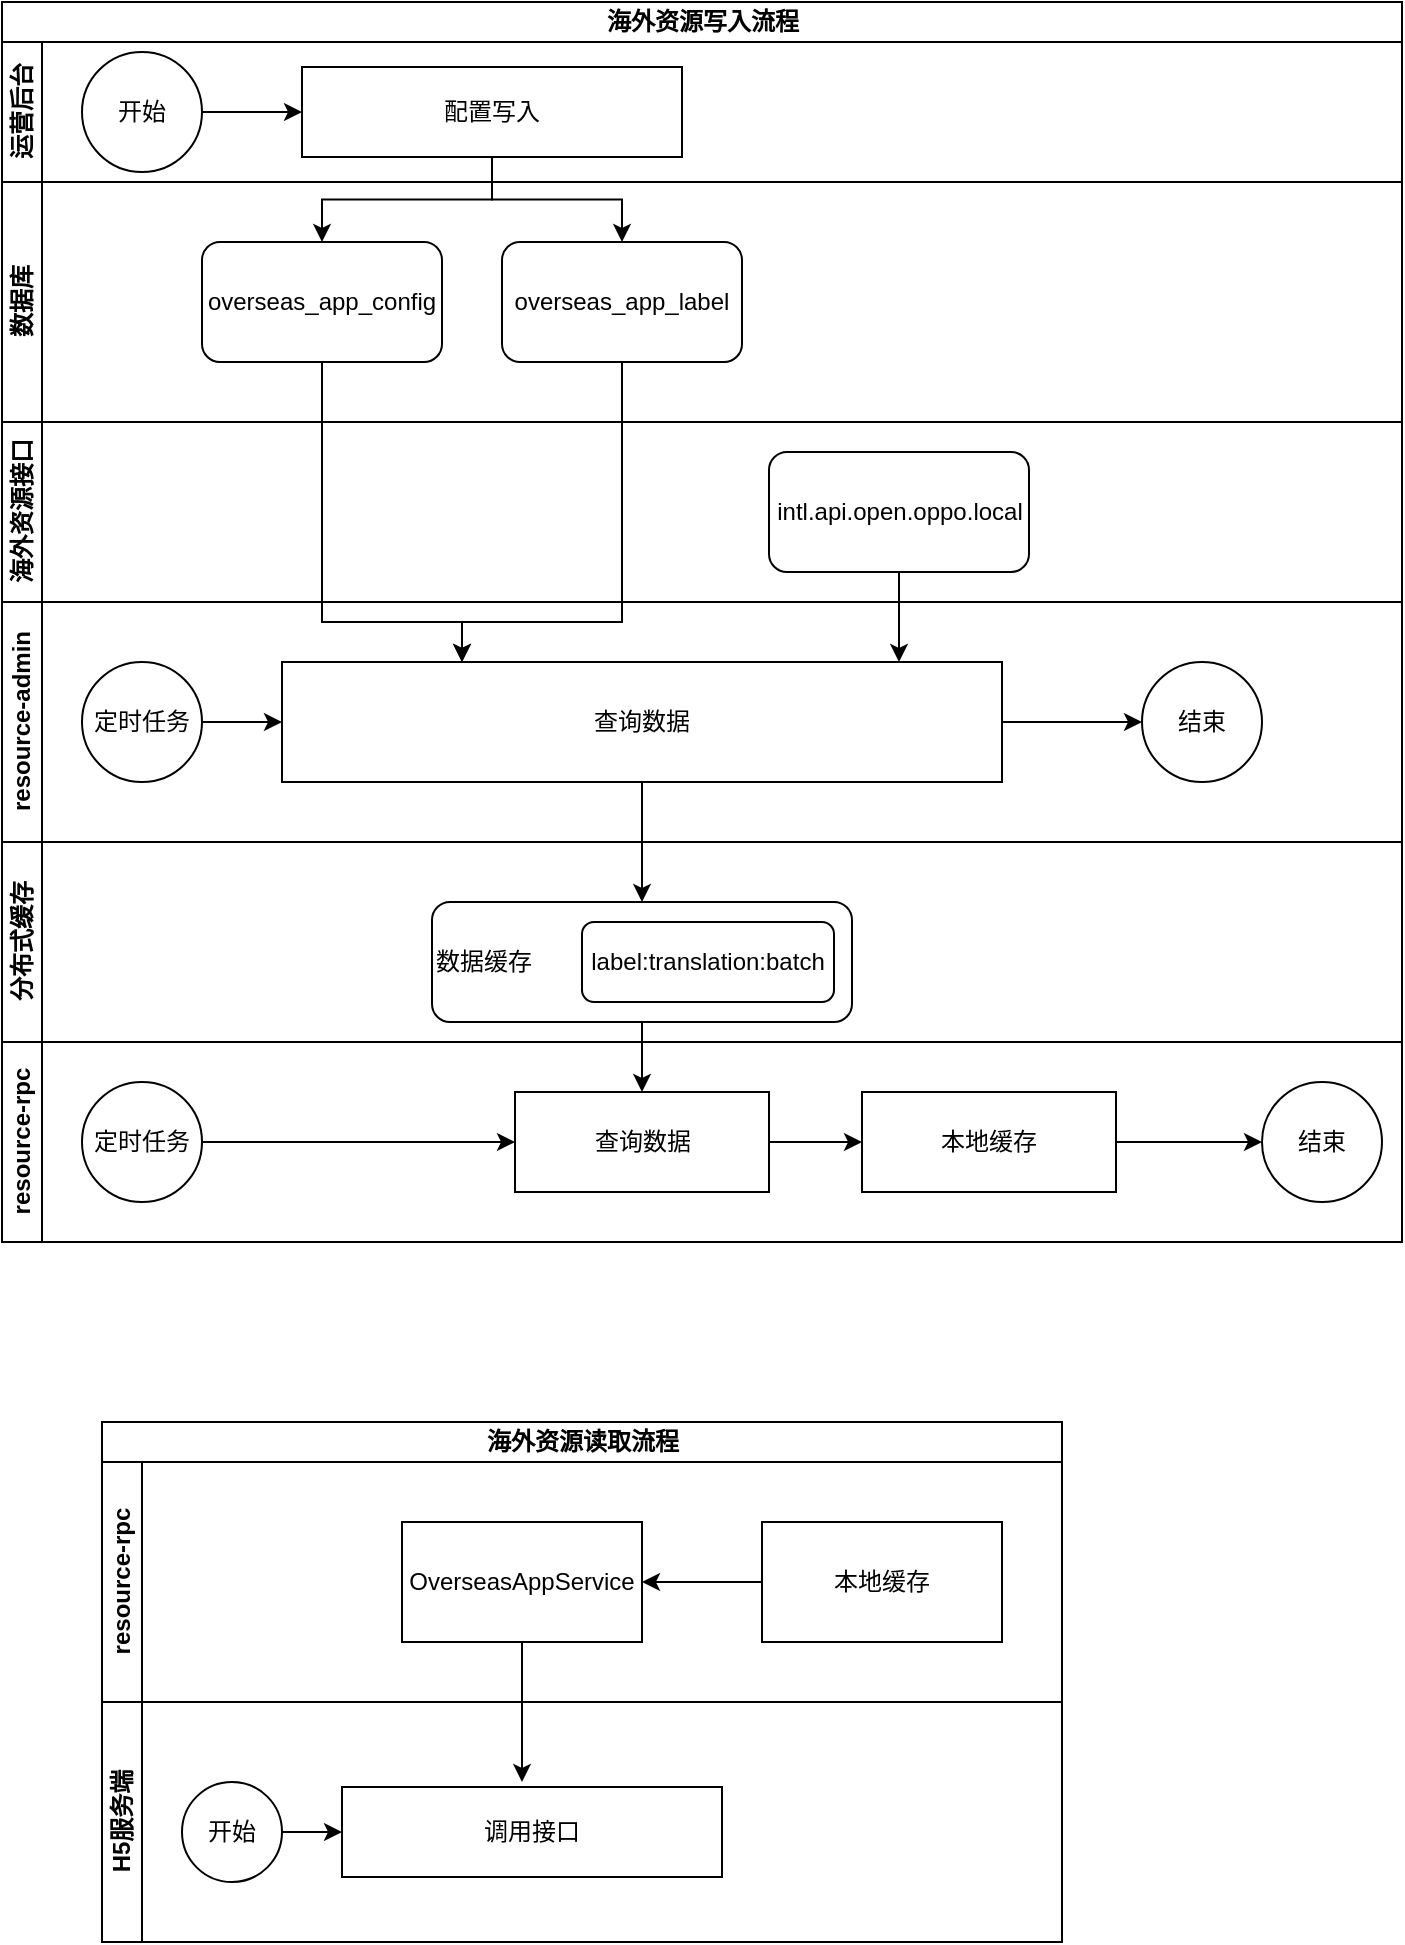 <mxfile version="21.8.2" type="github">
  <diagram name="第 1 页" id="R1pX3bboMI2ceJxk94YC">
    <mxGraphModel dx="2022" dy="1060" grid="1" gridSize="10" guides="1" tooltips="1" connect="1" arrows="1" fold="1" page="1" pageScale="1" pageWidth="827" pageHeight="1169" math="0" shadow="0">
      <root>
        <mxCell id="0" />
        <mxCell id="1" parent="0" />
        <mxCell id="YkHYq3g6I9ERcJjr3e46-13" value="海外资源写入流程" style="swimlane;childLayout=stackLayout;resizeParent=1;resizeParentMax=0;horizontal=1;startSize=20;horizontalStack=0;html=1;" vertex="1" parent="1">
          <mxGeometry x="90" y="740" width="700" height="620" as="geometry" />
        </mxCell>
        <mxCell id="YkHYq3g6I9ERcJjr3e46-14" value="运营后台" style="swimlane;startSize=20;horizontal=0;html=1;" vertex="1" parent="YkHYq3g6I9ERcJjr3e46-13">
          <mxGeometry y="20" width="700" height="70" as="geometry" />
        </mxCell>
        <mxCell id="YkHYq3g6I9ERcJjr3e46-106" style="edgeStyle=orthogonalEdgeStyle;rounded=0;orthogonalLoop=1;jettySize=auto;html=1;entryX=0;entryY=0.5;entryDx=0;entryDy=0;" edge="1" parent="YkHYq3g6I9ERcJjr3e46-14" source="YkHYq3g6I9ERcJjr3e46-66" target="YkHYq3g6I9ERcJjr3e46-67">
          <mxGeometry relative="1" as="geometry" />
        </mxCell>
        <mxCell id="YkHYq3g6I9ERcJjr3e46-66" value="开始" style="ellipse;whiteSpace=wrap;html=1;" vertex="1" parent="YkHYq3g6I9ERcJjr3e46-14">
          <mxGeometry x="40" y="5" width="60" height="60" as="geometry" />
        </mxCell>
        <mxCell id="YkHYq3g6I9ERcJjr3e46-67" value="配置写入" style="whiteSpace=wrap;html=1;" vertex="1" parent="YkHYq3g6I9ERcJjr3e46-14">
          <mxGeometry x="150" y="12.5" width="190" height="45" as="geometry" />
        </mxCell>
        <mxCell id="YkHYq3g6I9ERcJjr3e46-15" value="数据库" style="swimlane;startSize=20;horizontal=0;html=1;" vertex="1" parent="YkHYq3g6I9ERcJjr3e46-13">
          <mxGeometry y="90" width="700" height="120" as="geometry" />
        </mxCell>
        <mxCell id="YkHYq3g6I9ERcJjr3e46-53" value="overseas_app_config" style="rounded=1;whiteSpace=wrap;html=1;" vertex="1" parent="YkHYq3g6I9ERcJjr3e46-15">
          <mxGeometry x="100" y="30" width="120" height="60" as="geometry" />
        </mxCell>
        <mxCell id="YkHYq3g6I9ERcJjr3e46-54" value="overseas_app_label" style="rounded=1;whiteSpace=wrap;html=1;" vertex="1" parent="YkHYq3g6I9ERcJjr3e46-15">
          <mxGeometry x="250" y="30" width="120" height="60" as="geometry" />
        </mxCell>
        <mxCell id="YkHYq3g6I9ERcJjr3e46-16" value="海外资源接口" style="swimlane;startSize=20;horizontal=0;html=1;" vertex="1" parent="YkHYq3g6I9ERcJjr3e46-13">
          <mxGeometry y="210" width="700" height="90" as="geometry" />
        </mxCell>
        <mxCell id="YkHYq3g6I9ERcJjr3e46-56" value="intl.api.open.oppo.local" style="rounded=1;whiteSpace=wrap;html=1;" vertex="1" parent="YkHYq3g6I9ERcJjr3e46-16">
          <mxGeometry x="383.5" y="15" width="130" height="60" as="geometry" />
        </mxCell>
        <mxCell id="YkHYq3g6I9ERcJjr3e46-18" value="resource-admin" style="swimlane;startSize=20;horizontal=0;html=1;" vertex="1" parent="YkHYq3g6I9ERcJjr3e46-13">
          <mxGeometry y="300" width="700" height="120" as="geometry" />
        </mxCell>
        <mxCell id="YkHYq3g6I9ERcJjr3e46-57" style="edgeStyle=orthogonalEdgeStyle;rounded=0;orthogonalLoop=1;jettySize=auto;html=1;entryX=0;entryY=0.5;entryDx=0;entryDy=0;" edge="1" parent="YkHYq3g6I9ERcJjr3e46-18" source="YkHYq3g6I9ERcJjr3e46-34" target="YkHYq3g6I9ERcJjr3e46-47">
          <mxGeometry relative="1" as="geometry" />
        </mxCell>
        <mxCell id="YkHYq3g6I9ERcJjr3e46-34" value="定时任务" style="ellipse;whiteSpace=wrap;html=1;aspect=fixed;" vertex="1" parent="YkHYq3g6I9ERcJjr3e46-18">
          <mxGeometry x="40" y="30" width="60" height="60" as="geometry" />
        </mxCell>
        <mxCell id="YkHYq3g6I9ERcJjr3e46-107" style="edgeStyle=orthogonalEdgeStyle;rounded=0;orthogonalLoop=1;jettySize=auto;html=1;" edge="1" parent="YkHYq3g6I9ERcJjr3e46-18" source="YkHYq3g6I9ERcJjr3e46-47">
          <mxGeometry relative="1" as="geometry">
            <mxPoint x="570" y="60.0" as="targetPoint" />
          </mxGeometry>
        </mxCell>
        <mxCell id="YkHYq3g6I9ERcJjr3e46-47" value="查询数据" style="whiteSpace=wrap;html=1;" vertex="1" parent="YkHYq3g6I9ERcJjr3e46-18">
          <mxGeometry x="140" y="30" width="360" height="60" as="geometry" />
        </mxCell>
        <mxCell id="YkHYq3g6I9ERcJjr3e46-108" value="结束" style="ellipse;whiteSpace=wrap;html=1;aspect=fixed;" vertex="1" parent="YkHYq3g6I9ERcJjr3e46-18">
          <mxGeometry x="570" y="30" width="60" height="60" as="geometry" />
        </mxCell>
        <mxCell id="YkHYq3g6I9ERcJjr3e46-35" value="分布式缓存" style="swimlane;startSize=20;horizontal=0;html=1;" vertex="1" parent="YkHYq3g6I9ERcJjr3e46-13">
          <mxGeometry y="420" width="700" height="100" as="geometry" />
        </mxCell>
        <mxCell id="YkHYq3g6I9ERcJjr3e46-76" value="数据缓存" style="rounded=1;whiteSpace=wrap;html=1;align=left;" vertex="1" parent="YkHYq3g6I9ERcJjr3e46-35">
          <mxGeometry x="215" y="30" width="210" height="60" as="geometry" />
        </mxCell>
        <mxCell id="YkHYq3g6I9ERcJjr3e46-79" value="label:translation:batch" style="rounded=1;whiteSpace=wrap;html=1;" vertex="1" parent="YkHYq3g6I9ERcJjr3e46-35">
          <mxGeometry x="290" y="40" width="126" height="40" as="geometry" />
        </mxCell>
        <mxCell id="YkHYq3g6I9ERcJjr3e46-68" style="edgeStyle=orthogonalEdgeStyle;rounded=0;orthogonalLoop=1;jettySize=auto;html=1;" edge="1" parent="YkHYq3g6I9ERcJjr3e46-13" source="YkHYq3g6I9ERcJjr3e46-67" target="YkHYq3g6I9ERcJjr3e46-53">
          <mxGeometry relative="1" as="geometry" />
        </mxCell>
        <mxCell id="YkHYq3g6I9ERcJjr3e46-72" style="edgeStyle=orthogonalEdgeStyle;rounded=0;orthogonalLoop=1;jettySize=auto;html=1;" edge="1" parent="YkHYq3g6I9ERcJjr3e46-13" source="YkHYq3g6I9ERcJjr3e46-56" target="YkHYq3g6I9ERcJjr3e46-47">
          <mxGeometry relative="1" as="geometry">
            <Array as="points">
              <mxPoint x="450" y="350" />
              <mxPoint x="450" y="350" />
            </Array>
          </mxGeometry>
        </mxCell>
        <mxCell id="YkHYq3g6I9ERcJjr3e46-77" style="edgeStyle=orthogonalEdgeStyle;rounded=0;orthogonalLoop=1;jettySize=auto;html=1;entryX=0.5;entryY=0;entryDx=0;entryDy=0;" edge="1" parent="YkHYq3g6I9ERcJjr3e46-13" source="YkHYq3g6I9ERcJjr3e46-67" target="YkHYq3g6I9ERcJjr3e46-54">
          <mxGeometry relative="1" as="geometry" />
        </mxCell>
        <mxCell id="YkHYq3g6I9ERcJjr3e46-78" style="edgeStyle=orthogonalEdgeStyle;rounded=0;orthogonalLoop=1;jettySize=auto;html=1;" edge="1" parent="YkHYq3g6I9ERcJjr3e46-13" source="YkHYq3g6I9ERcJjr3e46-47" target="YkHYq3g6I9ERcJjr3e46-76">
          <mxGeometry relative="1" as="geometry" />
        </mxCell>
        <mxCell id="YkHYq3g6I9ERcJjr3e46-85" style="edgeStyle=orthogonalEdgeStyle;rounded=0;orthogonalLoop=1;jettySize=auto;html=1;entryX=0.5;entryY=0;entryDx=0;entryDy=0;" edge="1" parent="YkHYq3g6I9ERcJjr3e46-13" source="YkHYq3g6I9ERcJjr3e46-76" target="YkHYq3g6I9ERcJjr3e46-81">
          <mxGeometry relative="1" as="geometry" />
        </mxCell>
        <mxCell id="YkHYq3g6I9ERcJjr3e46-36" value="resource-rpc" style="swimlane;startSize=20;horizontal=0;html=1;" vertex="1" parent="YkHYq3g6I9ERcJjr3e46-13">
          <mxGeometry y="520" width="700" height="100" as="geometry" />
        </mxCell>
        <mxCell id="YkHYq3g6I9ERcJjr3e46-86" style="edgeStyle=orthogonalEdgeStyle;rounded=0;orthogonalLoop=1;jettySize=auto;html=1;entryX=0;entryY=0.5;entryDx=0;entryDy=0;" edge="1" parent="YkHYq3g6I9ERcJjr3e46-36" source="YkHYq3g6I9ERcJjr3e46-41" target="YkHYq3g6I9ERcJjr3e46-81">
          <mxGeometry relative="1" as="geometry" />
        </mxCell>
        <mxCell id="YkHYq3g6I9ERcJjr3e46-41" value="定时任务" style="ellipse;whiteSpace=wrap;html=1;aspect=fixed;" vertex="1" parent="YkHYq3g6I9ERcJjr3e46-36">
          <mxGeometry x="40" y="20" width="60" height="60" as="geometry" />
        </mxCell>
        <mxCell id="YkHYq3g6I9ERcJjr3e46-88" style="edgeStyle=orthogonalEdgeStyle;rounded=0;orthogonalLoop=1;jettySize=auto;html=1;entryX=0;entryY=0.5;entryDx=0;entryDy=0;" edge="1" parent="YkHYq3g6I9ERcJjr3e46-36" source="YkHYq3g6I9ERcJjr3e46-81" target="YkHYq3g6I9ERcJjr3e46-87">
          <mxGeometry relative="1" as="geometry" />
        </mxCell>
        <mxCell id="YkHYq3g6I9ERcJjr3e46-81" value="查询数据" style="whiteSpace=wrap;html=1;" vertex="1" parent="YkHYq3g6I9ERcJjr3e46-36">
          <mxGeometry x="256.5" y="25" width="127" height="50" as="geometry" />
        </mxCell>
        <mxCell id="YkHYq3g6I9ERcJjr3e46-112" style="edgeStyle=orthogonalEdgeStyle;rounded=0;orthogonalLoop=1;jettySize=auto;html=1;entryX=0.5;entryY=1;entryDx=0;entryDy=0;" edge="1" parent="YkHYq3g6I9ERcJjr3e46-36" source="YkHYq3g6I9ERcJjr3e46-87" target="YkHYq3g6I9ERcJjr3e46-109">
          <mxGeometry relative="1" as="geometry" />
        </mxCell>
        <mxCell id="YkHYq3g6I9ERcJjr3e46-87" value="本地缓存" style="whiteSpace=wrap;html=1;" vertex="1" parent="YkHYq3g6I9ERcJjr3e46-36">
          <mxGeometry x="430" y="25" width="127" height="50" as="geometry" />
        </mxCell>
        <mxCell id="YkHYq3g6I9ERcJjr3e46-109" value="结束" style="ellipse;whiteSpace=wrap;html=1;aspect=fixed;direction=south;" vertex="1" parent="YkHYq3g6I9ERcJjr3e46-36">
          <mxGeometry x="630" y="20" width="60" height="60" as="geometry" />
        </mxCell>
        <mxCell id="YkHYq3g6I9ERcJjr3e46-96" style="edgeStyle=orthogonalEdgeStyle;rounded=0;orthogonalLoop=1;jettySize=auto;html=1;entryX=0.25;entryY=0;entryDx=0;entryDy=0;" edge="1" parent="YkHYq3g6I9ERcJjr3e46-13" source="YkHYq3g6I9ERcJjr3e46-53" target="YkHYq3g6I9ERcJjr3e46-47">
          <mxGeometry relative="1" as="geometry">
            <Array as="points">
              <mxPoint x="160" y="310" />
              <mxPoint x="230" y="310" />
            </Array>
          </mxGeometry>
        </mxCell>
        <mxCell id="YkHYq3g6I9ERcJjr3e46-97" style="edgeStyle=orthogonalEdgeStyle;rounded=0;orthogonalLoop=1;jettySize=auto;html=1;entryX=0.25;entryY=0;entryDx=0;entryDy=0;" edge="1" parent="YkHYq3g6I9ERcJjr3e46-13" source="YkHYq3g6I9ERcJjr3e46-54" target="YkHYq3g6I9ERcJjr3e46-47">
          <mxGeometry relative="1" as="geometry">
            <Array as="points">
              <mxPoint x="310" y="310" />
              <mxPoint x="230" y="310" />
            </Array>
          </mxGeometry>
        </mxCell>
        <mxCell id="YkHYq3g6I9ERcJjr3e46-24" value="海外资源读取流程" style="swimlane;childLayout=stackLayout;resizeParent=1;resizeParentMax=0;horizontal=1;startSize=20;horizontalStack=0;html=1;" vertex="1" parent="1">
          <mxGeometry x="140" y="1450" width="480" height="260" as="geometry" />
        </mxCell>
        <mxCell id="YkHYq3g6I9ERcJjr3e46-30" value="resource-rpc" style="swimlane;startSize=20;horizontal=0;html=1;" vertex="1" parent="YkHYq3g6I9ERcJjr3e46-24">
          <mxGeometry y="20" width="480" height="120" as="geometry" />
        </mxCell>
        <mxCell id="YkHYq3g6I9ERcJjr3e46-103" style="edgeStyle=orthogonalEdgeStyle;rounded=0;orthogonalLoop=1;jettySize=auto;html=1;" edge="1" parent="YkHYq3g6I9ERcJjr3e46-30" source="YkHYq3g6I9ERcJjr3e46-92">
          <mxGeometry relative="1" as="geometry">
            <mxPoint x="210" y="160" as="targetPoint" />
          </mxGeometry>
        </mxCell>
        <mxCell id="YkHYq3g6I9ERcJjr3e46-92" value="OverseasAppService" style="whiteSpace=wrap;html=1;" vertex="1" parent="YkHYq3g6I9ERcJjr3e46-30">
          <mxGeometry x="150" y="30" width="120" height="60" as="geometry" />
        </mxCell>
        <mxCell id="YkHYq3g6I9ERcJjr3e46-104" style="edgeStyle=orthogonalEdgeStyle;rounded=0;orthogonalLoop=1;jettySize=auto;html=1;entryX=1;entryY=0.5;entryDx=0;entryDy=0;" edge="1" parent="YkHYq3g6I9ERcJjr3e46-30" source="YkHYq3g6I9ERcJjr3e46-93" target="YkHYq3g6I9ERcJjr3e46-92">
          <mxGeometry relative="1" as="geometry" />
        </mxCell>
        <mxCell id="YkHYq3g6I9ERcJjr3e46-93" value="本地缓存" style="whiteSpace=wrap;html=1;" vertex="1" parent="YkHYq3g6I9ERcJjr3e46-30">
          <mxGeometry x="330" y="30" width="120" height="60" as="geometry" />
        </mxCell>
        <mxCell id="YkHYq3g6I9ERcJjr3e46-31" value="H5服务端" style="swimlane;startSize=20;horizontal=0;html=1;" vertex="1" parent="YkHYq3g6I9ERcJjr3e46-24">
          <mxGeometry y="140" width="480" height="120" as="geometry" />
        </mxCell>
        <mxCell id="YkHYq3g6I9ERcJjr3e46-91" value="调用接口" style="whiteSpace=wrap;html=1;" vertex="1" parent="YkHYq3g6I9ERcJjr3e46-31">
          <mxGeometry x="120" y="42.5" width="190" height="45" as="geometry" />
        </mxCell>
        <mxCell id="YkHYq3g6I9ERcJjr3e46-105" value="" style="edgeStyle=orthogonalEdgeStyle;rounded=0;orthogonalLoop=1;jettySize=auto;html=1;" edge="1" parent="1" source="YkHYq3g6I9ERcJjr3e46-90" target="YkHYq3g6I9ERcJjr3e46-91">
          <mxGeometry relative="1" as="geometry" />
        </mxCell>
        <mxCell id="YkHYq3g6I9ERcJjr3e46-90" value="开始" style="ellipse;whiteSpace=wrap;html=1;" vertex="1" parent="1">
          <mxGeometry x="180" y="1630" width="50" height="50" as="geometry" />
        </mxCell>
      </root>
    </mxGraphModel>
  </diagram>
</mxfile>

